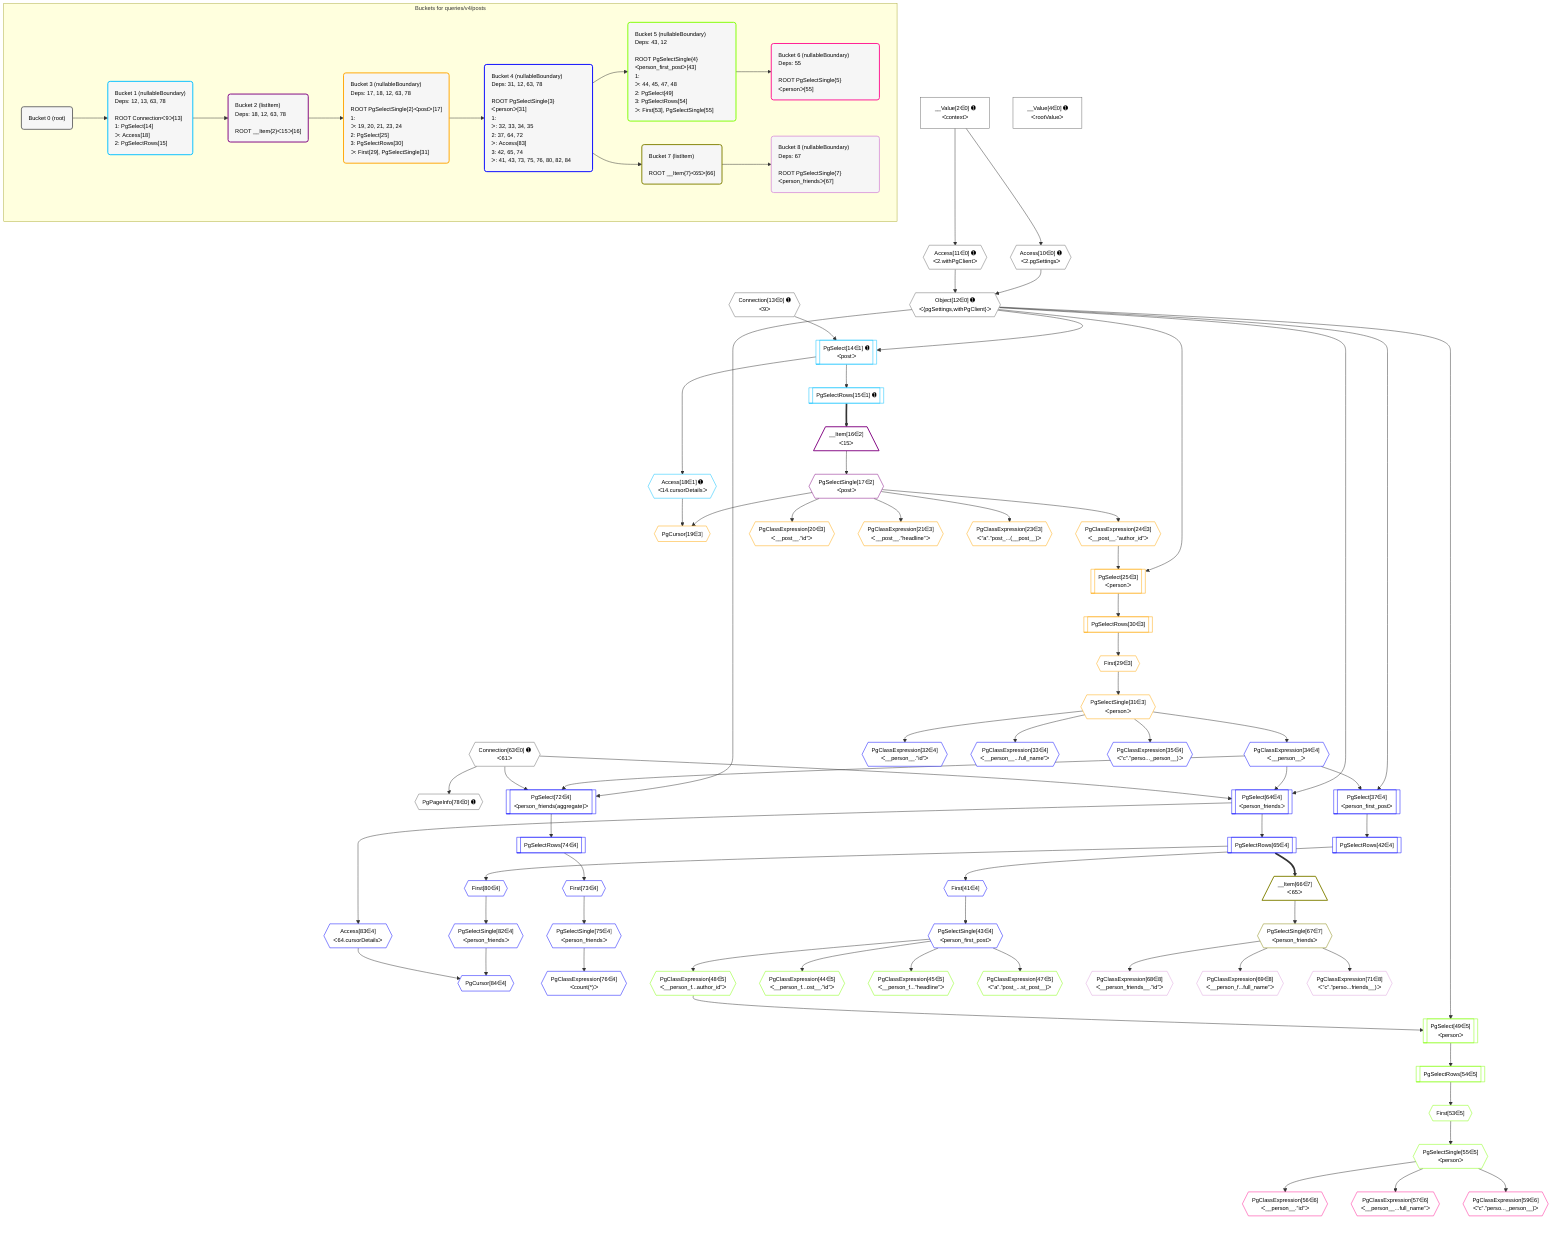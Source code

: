%%{init: {'themeVariables': { 'fontSize': '12px'}}}%%
graph TD
    classDef path fill:#eee,stroke:#000,color:#000
    classDef plan fill:#fff,stroke-width:1px,color:#000
    classDef itemplan fill:#fff,stroke-width:2px,color:#000
    classDef unbatchedplan fill:#dff,stroke-width:1px,color:#000
    classDef sideeffectplan fill:#fcc,stroke-width:2px,color:#000
    classDef bucket fill:#f6f6f6,color:#000,stroke-width:2px,text-align:left


    %% plan dependencies
    Object12{{"Object[12∈0] ➊<br />ᐸ{pgSettings,withPgClient}ᐳ"}}:::plan
    Access10{{"Access[10∈0] ➊<br />ᐸ2.pgSettingsᐳ"}}:::plan
    Access11{{"Access[11∈0] ➊<br />ᐸ2.withPgClientᐳ"}}:::plan
    Access10 & Access11 --> Object12
    __Value2["__Value[2∈0] ➊<br />ᐸcontextᐳ"]:::plan
    __Value2 --> Access10
    __Value2 --> Access11
    PgPageInfo78{{"PgPageInfo[78∈0] ➊"}}:::plan
    Connection63{{"Connection[63∈0] ➊<br />ᐸ61ᐳ"}}:::plan
    Connection63 --> PgPageInfo78
    __Value4["__Value[4∈0] ➊<br />ᐸrootValueᐳ"]:::plan
    Connection13{{"Connection[13∈0] ➊<br />ᐸ9ᐳ"}}:::plan
    PgSelect14[["PgSelect[14∈1] ➊<br />ᐸpostᐳ"]]:::plan
    Object12 & Connection13 --> PgSelect14
    PgSelectRows15[["PgSelectRows[15∈1] ➊"]]:::plan
    PgSelect14 --> PgSelectRows15
    Access18{{"Access[18∈1] ➊<br />ᐸ14.cursorDetailsᐳ"}}:::plan
    PgSelect14 --> Access18
    __Item16[/"__Item[16∈2]<br />ᐸ15ᐳ"\]:::itemplan
    PgSelectRows15 ==> __Item16
    PgSelectSingle17{{"PgSelectSingle[17∈2]<br />ᐸpostᐳ"}}:::plan
    __Item16 --> PgSelectSingle17
    PgCursor19{{"PgCursor[19∈3]"}}:::plan
    PgSelectSingle17 & Access18 --> PgCursor19
    PgSelect25[["PgSelect[25∈3]<br />ᐸpersonᐳ"]]:::plan
    PgClassExpression24{{"PgClassExpression[24∈3]<br />ᐸ__post__.”author_id”ᐳ"}}:::plan
    Object12 & PgClassExpression24 --> PgSelect25
    PgClassExpression20{{"PgClassExpression[20∈3]<br />ᐸ__post__.”id”ᐳ"}}:::plan
    PgSelectSingle17 --> PgClassExpression20
    PgClassExpression21{{"PgClassExpression[21∈3]<br />ᐸ__post__.”headline”ᐳ"}}:::plan
    PgSelectSingle17 --> PgClassExpression21
    PgClassExpression23{{"PgClassExpression[23∈3]<br />ᐸ”a”.”post_...(__post__)ᐳ"}}:::plan
    PgSelectSingle17 --> PgClassExpression23
    PgSelectSingle17 --> PgClassExpression24
    First29{{"First[29∈3]"}}:::plan
    PgSelectRows30[["PgSelectRows[30∈3]"]]:::plan
    PgSelectRows30 --> First29
    PgSelect25 --> PgSelectRows30
    PgSelectSingle31{{"PgSelectSingle[31∈3]<br />ᐸpersonᐳ"}}:::plan
    First29 --> PgSelectSingle31
    PgSelect64[["PgSelect[64∈4]<br />ᐸperson_friendsᐳ"]]:::plan
    PgClassExpression34{{"PgClassExpression[34∈4]<br />ᐸ__person__ᐳ"}}:::plan
    Object12 & PgClassExpression34 & Connection63 --> PgSelect64
    PgSelect72[["PgSelect[72∈4]<br />ᐸperson_friends(aggregate)ᐳ"]]:::plan
    Object12 & PgClassExpression34 & Connection63 --> PgSelect72
    PgSelect37[["PgSelect[37∈4]<br />ᐸperson_first_postᐳ"]]:::plan
    Object12 & PgClassExpression34 --> PgSelect37
    PgCursor84{{"PgCursor[84∈4]"}}:::plan
    PgSelectSingle82{{"PgSelectSingle[82∈4]<br />ᐸperson_friendsᐳ"}}:::plan
    Access83{{"Access[83∈4]<br />ᐸ64.cursorDetailsᐳ"}}:::plan
    PgSelectSingle82 & Access83 --> PgCursor84
    PgClassExpression32{{"PgClassExpression[32∈4]<br />ᐸ__person__.”id”ᐳ"}}:::plan
    PgSelectSingle31 --> PgClassExpression32
    PgClassExpression33{{"PgClassExpression[33∈4]<br />ᐸ__person__...full_name”ᐳ"}}:::plan
    PgSelectSingle31 --> PgClassExpression33
    PgSelectSingle31 --> PgClassExpression34
    PgClassExpression35{{"PgClassExpression[35∈4]<br />ᐸ”c”.”perso..._person__)ᐳ"}}:::plan
    PgSelectSingle31 --> PgClassExpression35
    First41{{"First[41∈4]"}}:::plan
    PgSelectRows42[["PgSelectRows[42∈4]"]]:::plan
    PgSelectRows42 --> First41
    PgSelect37 --> PgSelectRows42
    PgSelectSingle43{{"PgSelectSingle[43∈4]<br />ᐸperson_first_postᐳ"}}:::plan
    First41 --> PgSelectSingle43
    PgSelectRows65[["PgSelectRows[65∈4]"]]:::plan
    PgSelect64 --> PgSelectRows65
    First73{{"First[73∈4]"}}:::plan
    PgSelectRows74[["PgSelectRows[74∈4]"]]:::plan
    PgSelectRows74 --> First73
    PgSelect72 --> PgSelectRows74
    PgSelectSingle75{{"PgSelectSingle[75∈4]<br />ᐸperson_friendsᐳ"}}:::plan
    First73 --> PgSelectSingle75
    PgClassExpression76{{"PgClassExpression[76∈4]<br />ᐸcount(*)ᐳ"}}:::plan
    PgSelectSingle75 --> PgClassExpression76
    First80{{"First[80∈4]"}}:::plan
    PgSelectRows65 --> First80
    First80 --> PgSelectSingle82
    PgSelect64 --> Access83
    PgSelect49[["PgSelect[49∈5]<br />ᐸpersonᐳ"]]:::plan
    PgClassExpression48{{"PgClassExpression[48∈5]<br />ᐸ__person_f...author_id”ᐳ"}}:::plan
    Object12 & PgClassExpression48 --> PgSelect49
    PgClassExpression44{{"PgClassExpression[44∈5]<br />ᐸ__person_f...ost__.”id”ᐳ"}}:::plan
    PgSelectSingle43 --> PgClassExpression44
    PgClassExpression45{{"PgClassExpression[45∈5]<br />ᐸ__person_f...”headline”ᐳ"}}:::plan
    PgSelectSingle43 --> PgClassExpression45
    PgClassExpression47{{"PgClassExpression[47∈5]<br />ᐸ”a”.”post_...st_post__)ᐳ"}}:::plan
    PgSelectSingle43 --> PgClassExpression47
    PgSelectSingle43 --> PgClassExpression48
    First53{{"First[53∈5]"}}:::plan
    PgSelectRows54[["PgSelectRows[54∈5]"]]:::plan
    PgSelectRows54 --> First53
    PgSelect49 --> PgSelectRows54
    PgSelectSingle55{{"PgSelectSingle[55∈5]<br />ᐸpersonᐳ"}}:::plan
    First53 --> PgSelectSingle55
    PgClassExpression56{{"PgClassExpression[56∈6]<br />ᐸ__person__.”id”ᐳ"}}:::plan
    PgSelectSingle55 --> PgClassExpression56
    PgClassExpression57{{"PgClassExpression[57∈6]<br />ᐸ__person__...full_name”ᐳ"}}:::plan
    PgSelectSingle55 --> PgClassExpression57
    PgClassExpression59{{"PgClassExpression[59∈6]<br />ᐸ”c”.”perso..._person__)ᐳ"}}:::plan
    PgSelectSingle55 --> PgClassExpression59
    __Item66[/"__Item[66∈7]<br />ᐸ65ᐳ"\]:::itemplan
    PgSelectRows65 ==> __Item66
    PgSelectSingle67{{"PgSelectSingle[67∈7]<br />ᐸperson_friendsᐳ"}}:::plan
    __Item66 --> PgSelectSingle67
    PgClassExpression68{{"PgClassExpression[68∈8]<br />ᐸ__person_friends__.”id”ᐳ"}}:::plan
    PgSelectSingle67 --> PgClassExpression68
    PgClassExpression69{{"PgClassExpression[69∈8]<br />ᐸ__person_f...full_name”ᐳ"}}:::plan
    PgSelectSingle67 --> PgClassExpression69
    PgClassExpression71{{"PgClassExpression[71∈8]<br />ᐸ”c”.”perso...friends__)ᐳ"}}:::plan
    PgSelectSingle67 --> PgClassExpression71

    %% define steps

    subgraph "Buckets for queries/v4/posts"
    Bucket0("Bucket 0 (root)"):::bucket
    classDef bucket0 stroke:#696969
    class Bucket0,__Value2,__Value4,Access10,Access11,Object12,Connection13,Connection63,PgPageInfo78 bucket0
    Bucket1("Bucket 1 (nullableBoundary)<br />Deps: 12, 13, 63, 78<br /><br />ROOT Connectionᐸ9ᐳ[13]<br />1: PgSelect[14]<br />ᐳ: Access[18]<br />2: PgSelectRows[15]"):::bucket
    classDef bucket1 stroke:#00bfff
    class Bucket1,PgSelect14,PgSelectRows15,Access18 bucket1
    Bucket2("Bucket 2 (listItem)<br />Deps: 18, 12, 63, 78<br /><br />ROOT __Item{2}ᐸ15ᐳ[16]"):::bucket
    classDef bucket2 stroke:#7f007f
    class Bucket2,__Item16,PgSelectSingle17 bucket2
    Bucket3("Bucket 3 (nullableBoundary)<br />Deps: 17, 18, 12, 63, 78<br /><br />ROOT PgSelectSingle{2}ᐸpostᐳ[17]<br />1: <br />ᐳ: 19, 20, 21, 23, 24<br />2: PgSelect[25]<br />3: PgSelectRows[30]<br />ᐳ: First[29], PgSelectSingle[31]"):::bucket
    classDef bucket3 stroke:#ffa500
    class Bucket3,PgCursor19,PgClassExpression20,PgClassExpression21,PgClassExpression23,PgClassExpression24,PgSelect25,First29,PgSelectRows30,PgSelectSingle31 bucket3
    Bucket4("Bucket 4 (nullableBoundary)<br />Deps: 31, 12, 63, 78<br /><br />ROOT PgSelectSingle{3}ᐸpersonᐳ[31]<br />1: <br />ᐳ: 32, 33, 34, 35<br />2: 37, 64, 72<br />ᐳ: Access[83]<br />3: 42, 65, 74<br />ᐳ: 41, 43, 73, 75, 76, 80, 82, 84"):::bucket
    classDef bucket4 stroke:#0000ff
    class Bucket4,PgClassExpression32,PgClassExpression33,PgClassExpression34,PgClassExpression35,PgSelect37,First41,PgSelectRows42,PgSelectSingle43,PgSelect64,PgSelectRows65,PgSelect72,First73,PgSelectRows74,PgSelectSingle75,PgClassExpression76,First80,PgSelectSingle82,Access83,PgCursor84 bucket4
    Bucket5("Bucket 5 (nullableBoundary)<br />Deps: 43, 12<br /><br />ROOT PgSelectSingle{4}ᐸperson_first_postᐳ[43]<br />1: <br />ᐳ: 44, 45, 47, 48<br />2: PgSelect[49]<br />3: PgSelectRows[54]<br />ᐳ: First[53], PgSelectSingle[55]"):::bucket
    classDef bucket5 stroke:#7fff00
    class Bucket5,PgClassExpression44,PgClassExpression45,PgClassExpression47,PgClassExpression48,PgSelect49,First53,PgSelectRows54,PgSelectSingle55 bucket5
    Bucket6("Bucket 6 (nullableBoundary)<br />Deps: 55<br /><br />ROOT PgSelectSingle{5}ᐸpersonᐳ[55]"):::bucket
    classDef bucket6 stroke:#ff1493
    class Bucket6,PgClassExpression56,PgClassExpression57,PgClassExpression59 bucket6
    Bucket7("Bucket 7 (listItem)<br /><br />ROOT __Item{7}ᐸ65ᐳ[66]"):::bucket
    classDef bucket7 stroke:#808000
    class Bucket7,__Item66,PgSelectSingle67 bucket7
    Bucket8("Bucket 8 (nullableBoundary)<br />Deps: 67<br /><br />ROOT PgSelectSingle{7}ᐸperson_friendsᐳ[67]"):::bucket
    classDef bucket8 stroke:#dda0dd
    class Bucket8,PgClassExpression68,PgClassExpression69,PgClassExpression71 bucket8
    Bucket0 --> Bucket1
    Bucket1 --> Bucket2
    Bucket2 --> Bucket3
    Bucket3 --> Bucket4
    Bucket4 --> Bucket5 & Bucket7
    Bucket5 --> Bucket6
    Bucket7 --> Bucket8
    end